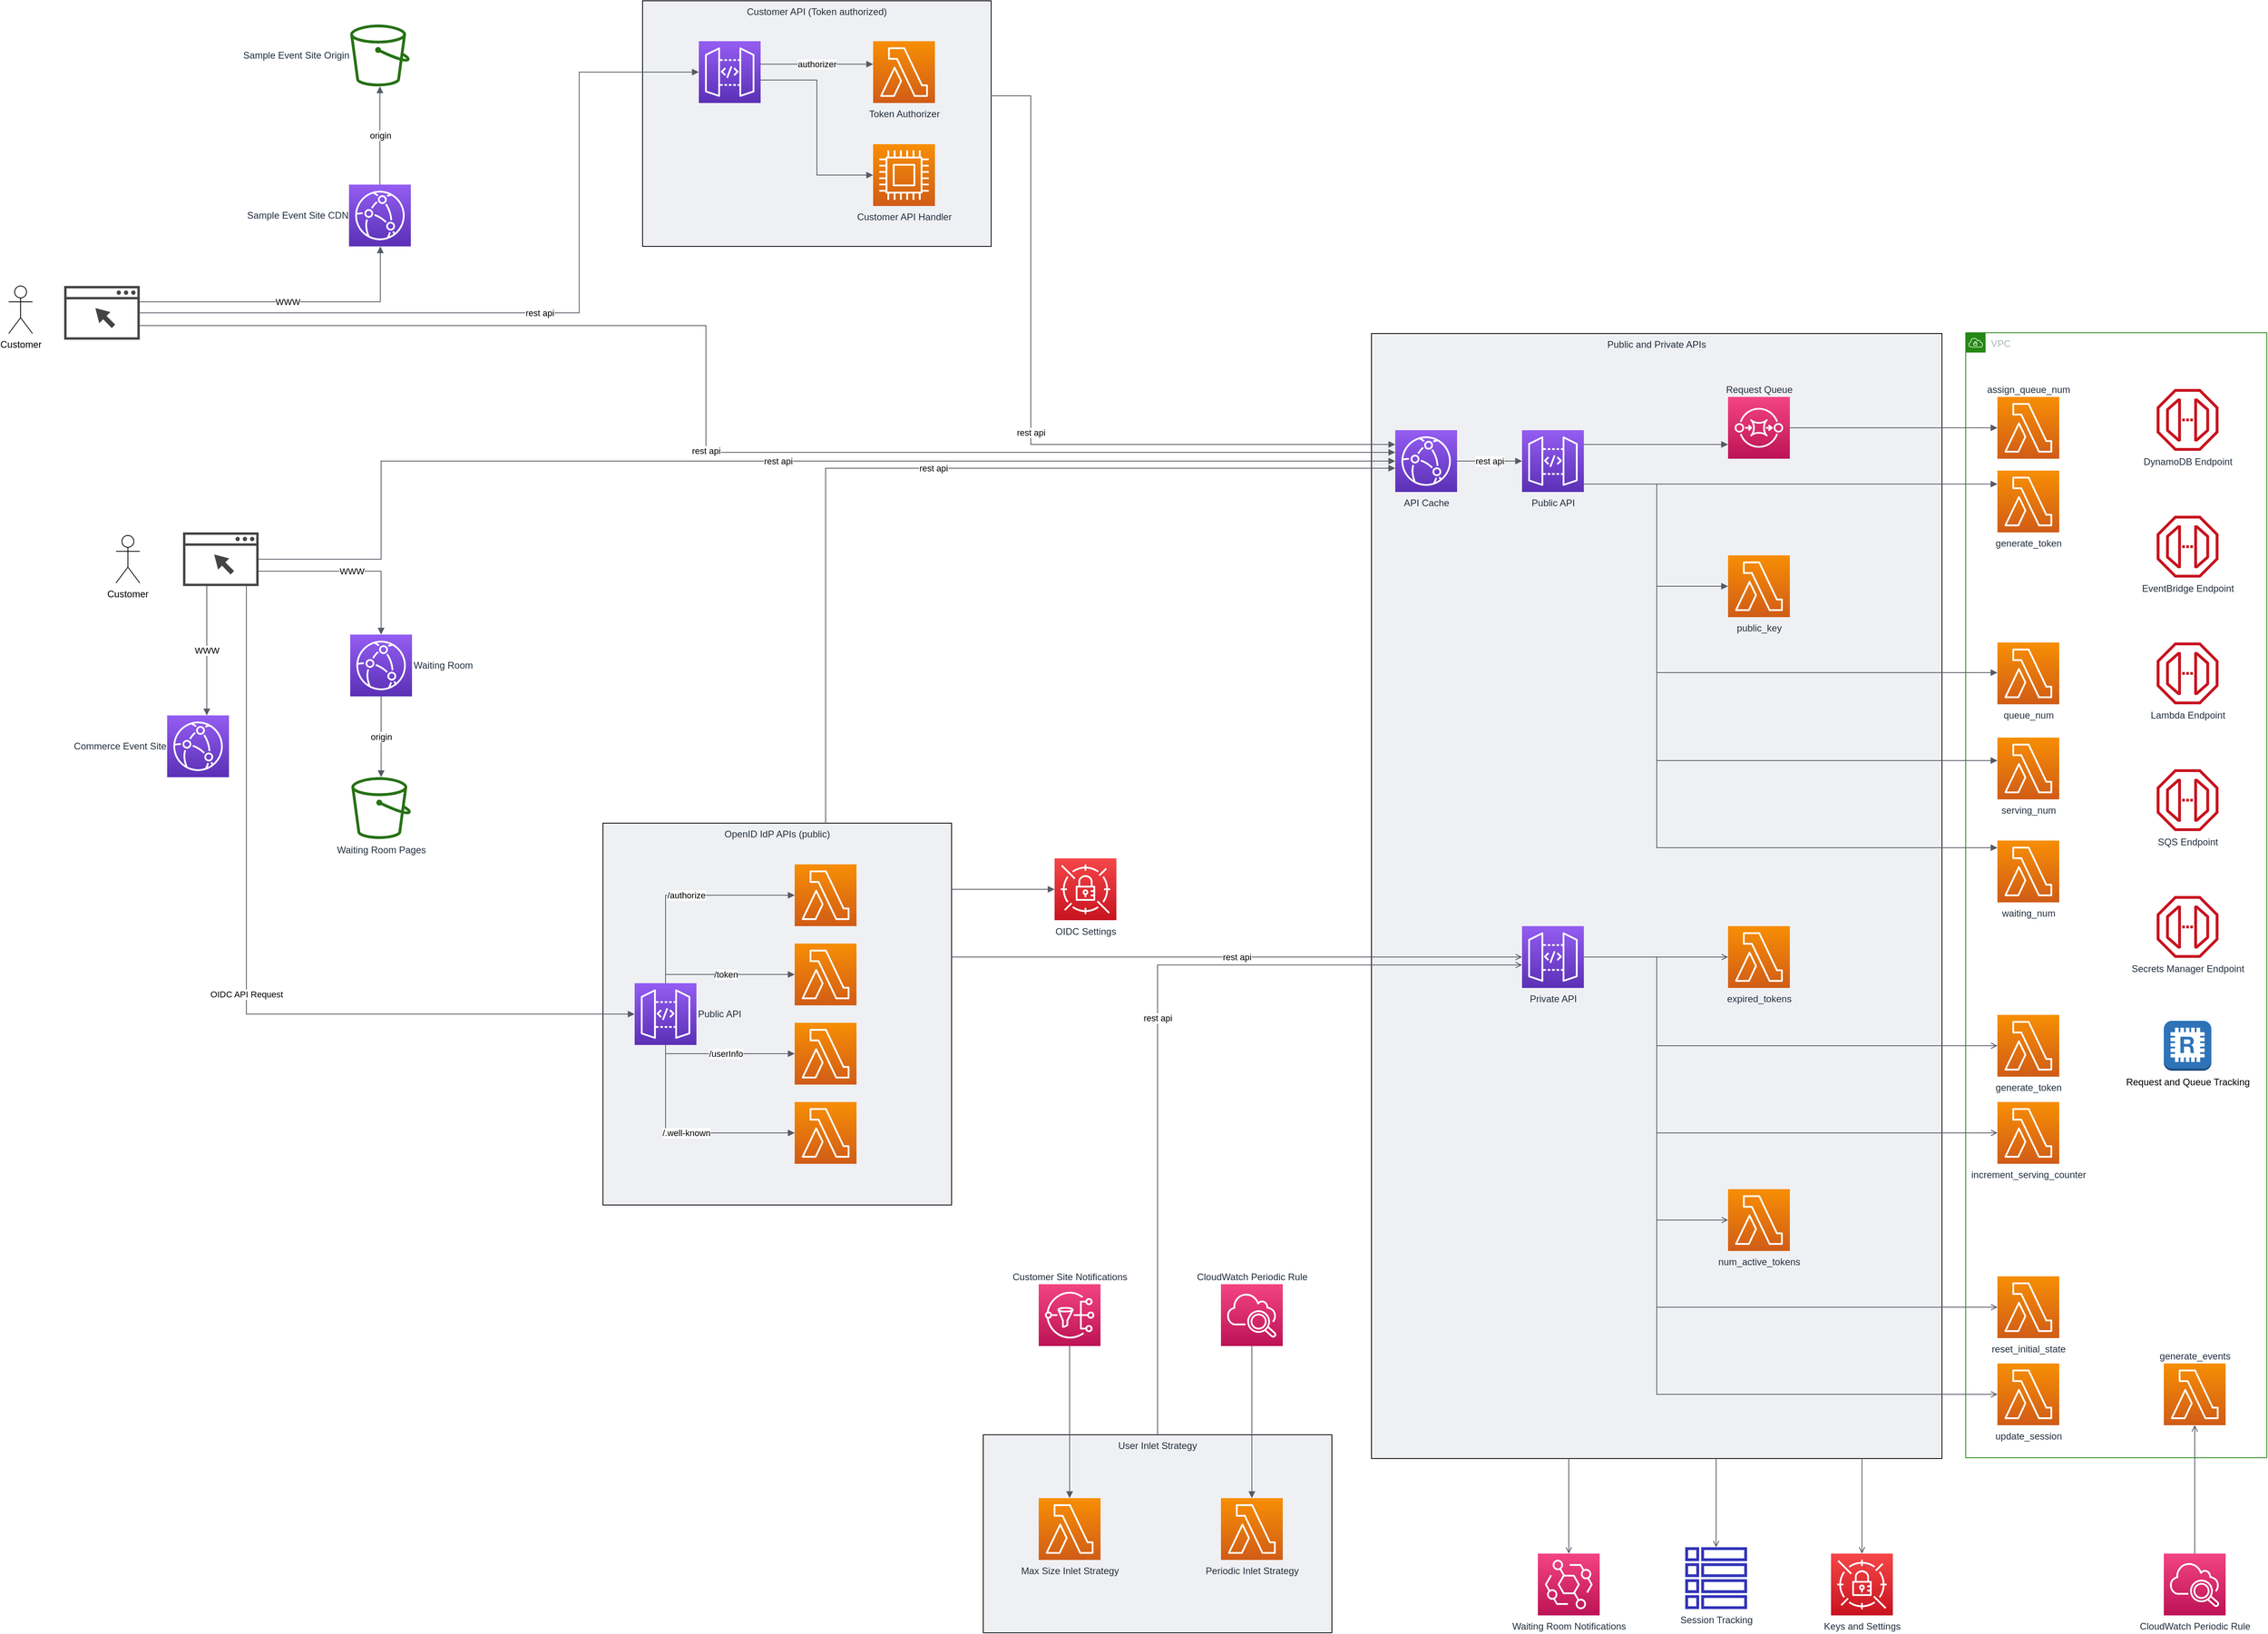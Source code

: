 <mxfile version="14.6.13" type="device"><diagram id="qbFqMtGabNGHLSk5nUd8" name="Page-1"><mxGraphModel dx="4484" dy="2897" grid="1" gridSize="10" guides="1" tooltips="1" connect="1" arrows="1" fold="1" page="1" pageScale="1" pageWidth="1100" pageHeight="850" math="0" shadow="0"><root><mxCell id="0"/><mxCell id="1" parent="0"/><mxCell id="Eh3gWNy4_CGz768paowR-1" value="VPC" style="points=[[0,0],[0.25,0],[0.5,0],[0.75,0],[1,0],[1,0.25],[1,0.5],[1,0.75],[1,1],[0.75,1],[0.5,1],[0.25,1],[0,1],[0,0.75],[0,0.5],[0,0.25]];outlineConnect=0;gradientColor=none;html=1;whiteSpace=wrap;fontSize=12;fontStyle=0;shape=mxgraph.aws4.group;grIcon=mxgraph.aws4.group_vpc;strokeColor=#248814;fillColor=none;verticalAlign=top;align=left;spacingLeft=30;fontColor=#AAB7B8;dashed=0;" vertex="1" parent="1"><mxGeometry x="1480" y="89" width="380" height="1420" as="geometry"/></mxCell><mxCell id="i4QQ6J4ga_p8yP5MSrhK-36" value="User Inlet Strategy" style="fillColor=#EFF0F3;dashed=0;verticalAlign=top;fontStyle=0;fontColor=#232F3D;" parent="1" vertex="1"><mxGeometry x="240" y="1480" width="440" height="250" as="geometry"/></mxCell><mxCell id="lcsIlx3SO9J1KaqZG4Fd-39" value="OpenID IdP APIs (public)" style="fillColor=#EFF0F3;dashed=0;verticalAlign=top;fontStyle=0;fontColor=#232F3D;" parent="1" vertex="1"><mxGeometry x="-240" y="708" width="440" height="482" as="geometry"/></mxCell><mxCell id="lcsIlx3SO9J1KaqZG4Fd-13" value="Public and Private APIs" style="fillColor=#EFF0F3;strokeColor=#000000;dashed=0;verticalAlign=top;fontStyle=0;fontColor=#232F3D;" parent="1" vertex="1"><mxGeometry x="730" y="90" width="720" height="1420" as="geometry"/></mxCell><mxCell id="lNj7d_OutDBswqnPl4pZ-1" value="Public API" style="points=[[0,0,0],[0.25,0,0],[0.5,0,0],[0.75,0,0],[1,0,0],[0,1,0],[0.25,1,0],[0.5,1,0],[0.75,1,0],[1,1,0],[0,0.25,0],[0,0.5,0],[0,0.75,0],[1,0.25,0],[1,0.5,0],[1,0.75,0]];outlineConnect=0;fontColor=#232F3E;gradientColor=#945DF2;gradientDirection=north;fillColor=#5A30B5;strokeColor=#ffffff;dashed=0;verticalLabelPosition=bottom;verticalAlign=top;align=center;html=1;fontSize=12;fontStyle=0;aspect=fixed;shape=mxgraph.aws4.resourceIcon;resIcon=mxgraph.aws4.api_gateway;" parent="1" vertex="1"><mxGeometry x="920" y="212" width="78" height="78" as="geometry"/></mxCell><mxCell id="lNj7d_OutDBswqnPl4pZ-2" value="Public API" style="points=[[0,0,0],[0.25,0,0],[0.5,0,0],[0.75,0,0],[1,0,0],[0,1,0],[0.25,1,0],[0.5,1,0],[0.75,1,0],[1,1,0],[0,0.25,0],[0,0.5,0],[0,0.75,0],[1,0.25,0],[1,0.5,0],[1,0.75,0]];outlineConnect=0;fontColor=#232F3E;gradientColor=#945DF2;gradientDirection=north;fillColor=#5A30B5;strokeColor=#ffffff;dashed=0;verticalLabelPosition=middle;verticalAlign=middle;align=left;html=1;fontSize=12;fontStyle=0;aspect=fixed;shape=mxgraph.aws4.resourceIcon;resIcon=mxgraph.aws4.api_gateway;labelPosition=right;" parent="1" vertex="1"><mxGeometry x="-200" y="910" width="78" height="78" as="geometry"/></mxCell><mxCell id="lNj7d_OutDBswqnPl4pZ-3" value="Request Queue" style="points=[[0,0,0],[0.25,0,0],[0.5,0,0],[0.75,0,0],[1,0,0],[0,1,0],[0.25,1,0],[0.5,1,0],[0.75,1,0],[1,1,0],[0,0.25,0],[0,0.5,0],[0,0.75,0],[1,0.25,0],[1,0.5,0],[1,0.75,0]];outlineConnect=0;fontColor=#232F3E;gradientColor=#F34482;gradientDirection=north;fillColor=#BC1356;strokeColor=#ffffff;dashed=0;verticalLabelPosition=top;verticalAlign=bottom;align=center;html=1;fontSize=12;fontStyle=0;aspect=fixed;shape=mxgraph.aws4.resourceIcon;resIcon=mxgraph.aws4.sqs;labelPosition=center;" parent="1" vertex="1"><mxGeometry x="1180" y="170" width="78" height="78" as="geometry"/></mxCell><mxCell id="lNj7d_OutDBswqnPl4pZ-4" value="generate_token" style="points=[[0,0,0],[0.25,0,0],[0.5,0,0],[0.75,0,0],[1,0,0],[0,1,0],[0.25,1,0],[0.5,1,0],[0.75,1,0],[1,1,0],[0,0.25,0],[0,0.5,0],[0,0.75,0],[1,0.25,0],[1,0.5,0],[1,0.75,0]];outlineConnect=0;fontColor=#232F3E;gradientColor=#F78E04;gradientDirection=north;fillColor=#D05C17;strokeColor=#ffffff;dashed=0;verticalLabelPosition=bottom;verticalAlign=top;align=center;html=1;fontSize=12;fontStyle=0;aspect=fixed;shape=mxgraph.aws4.resourceIcon;resIcon=mxgraph.aws4.lambda;" parent="1" vertex="1"><mxGeometry x="1520" y="263" width="78" height="78" as="geometry"/></mxCell><mxCell id="lNj7d_OutDBswqnPl4pZ-8" value="" style="edgeStyle=orthogonalEdgeStyle;html=1;endArrow=block;elbow=vertical;startArrow=none;endFill=1;strokeColor=#545B64;rounded=0;" parent="1" source="lNj7d_OutDBswqnPl4pZ-1" target="lNj7d_OutDBswqnPl4pZ-3" edge="1"><mxGeometry x="0.458" y="19" width="100" relative="1" as="geometry"><mxPoint x="1550" y="310" as="sourcePoint"/><mxPoint x="1650" y="310" as="targetPoint"/><Array as="points"><mxPoint x="1100" y="230"/><mxPoint x="1100" y="230"/></Array><mxPoint as="offset"/></mxGeometry></mxCell><mxCell id="1YBN8LsI8ThG26ajZiJe-2" value="" style="edgeStyle=orthogonalEdgeStyle;html=1;endArrow=block;elbow=vertical;startArrow=none;endFill=1;strokeColor=#545B64;rounded=0;" parent="1" source="lNj7d_OutDBswqnPl4pZ-1" target="lNj7d_OutDBswqnPl4pZ-4" edge="1"><mxGeometry x="0.224" y="19" width="100" relative="1" as="geometry"><mxPoint x="1390" y="340" as="sourcePoint"/><mxPoint x="1490" y="340" as="targetPoint"/><Array as="points"><mxPoint x="1140" y="280"/><mxPoint x="1140" y="280"/></Array><mxPoint as="offset"/></mxGeometry></mxCell><mxCell id="1YBN8LsI8ThG26ajZiJe-6" value="assign_queue_num" style="points=[[0,0,0],[0.25,0,0],[0.5,0,0],[0.75,0,0],[1,0,0],[0,1,0],[0.25,1,0],[0.5,1,0],[0.75,1,0],[1,1,0],[0,0.25,0],[0,0.5,0],[0,0.75,0],[1,0.25,0],[1,0.5,0],[1,0.75,0]];outlineConnect=0;fontColor=#232F3E;gradientColor=#F78E04;gradientDirection=north;fillColor=#D05C17;strokeColor=#ffffff;dashed=0;verticalLabelPosition=top;verticalAlign=bottom;align=center;html=1;fontSize=12;fontStyle=0;aspect=fixed;shape=mxgraph.aws4.resourceIcon;resIcon=mxgraph.aws4.lambda;labelPosition=center;" parent="1" vertex="1"><mxGeometry x="1520" y="170" width="78" height="78" as="geometry"/></mxCell><mxCell id="1YBN8LsI8ThG26ajZiJe-7" value="" style="edgeStyle=orthogonalEdgeStyle;html=1;endArrow=block;elbow=vertical;startArrow=none;endFill=1;strokeColor=#545B64;rounded=0;" parent="1" source="lNj7d_OutDBswqnPl4pZ-3" target="1YBN8LsI8ThG26ajZiJe-6" edge="1"><mxGeometry width="100" relative="1" as="geometry"><mxPoint x="1120" y="390" as="sourcePoint"/><mxPoint x="1220" y="390" as="targetPoint"/></mxGeometry></mxCell><mxCell id="1YBN8LsI8ThG26ajZiJe-8" value="Request and Queue Tracking" style="outlineConnect=0;dashed=0;verticalLabelPosition=bottom;verticalAlign=top;align=center;html=1;shape=mxgraph.aws3.redis;fillColor=#2E73B8;gradientColor=none;" parent="1" vertex="1"><mxGeometry x="1730" y="957.5" width="60" height="63" as="geometry"/></mxCell><mxCell id="lcsIlx3SO9J1KaqZG4Fd-5" value="Session Tracking" style="outlineConnect=0;fontColor=#232F3E;gradientColor=none;fillColor=#3334B9;strokeColor=none;dashed=0;verticalLabelPosition=bottom;verticalAlign=top;align=center;html=1;fontSize=12;fontStyle=0;aspect=fixed;pointerEvents=1;shape=mxgraph.aws4.table;" parent="1" vertex="1"><mxGeometry x="1126" y="1622" width="78" height="78" as="geometry"/></mxCell><mxCell id="lcsIlx3SO9J1KaqZG4Fd-16" value="" style="points=[[0,0,0],[0.25,0,0],[0.5,0,0],[0.75,0,0],[1,0,0],[0,1,0],[0.25,1,0],[0.5,1,0],[0.75,1,0],[1,1,0],[0,0.25,0],[0,0.5,0],[0,0.75,0],[1,0.25,0],[1,0.5,0],[1,0.75,0]];outlineConnect=0;fontColor=#232F3E;gradientColor=#F78E04;gradientDirection=north;fillColor=#D05C17;strokeColor=#ffffff;dashed=0;verticalLabelPosition=bottom;verticalAlign=top;align=center;html=1;fontSize=12;fontStyle=0;aspect=fixed;shape=mxgraph.aws4.resourceIcon;resIcon=mxgraph.aws4.lambda;" parent="1" vertex="1"><mxGeometry x="2" y="760" width="78" height="78" as="geometry"/></mxCell><mxCell id="lcsIlx3SO9J1KaqZG4Fd-17" value="Keys and Settings" style="points=[[0,0,0],[0.25,0,0],[0.5,0,0],[0.75,0,0],[1,0,0],[0,1,0],[0.25,1,0],[0.5,1,0],[0.75,1,0],[1,1,0],[0,0.25,0],[0,0.5,0],[0,0.75,0],[1,0.25,0],[1,0.5,0],[1,0.75,0]];outlineConnect=0;fontColor=#232F3E;gradientColor=#F54749;gradientDirection=north;fillColor=#C7131F;strokeColor=#ffffff;dashed=0;verticalLabelPosition=bottom;verticalAlign=top;align=center;html=1;fontSize=12;fontStyle=0;aspect=fixed;shape=mxgraph.aws4.resourceIcon;resIcon=mxgraph.aws4.secrets_manager;" parent="1" vertex="1"><mxGeometry x="1310" y="1630" width="78" height="78" as="geometry"/></mxCell><mxCell id="lcsIlx3SO9J1KaqZG4Fd-18" value="OIDC Settings" style="points=[[0,0,0],[0.25,0,0],[0.5,0,0],[0.75,0,0],[1,0,0],[0,1,0],[0.25,1,0],[0.5,1,0],[0.75,1,0],[1,1,0],[0,0.25,0],[0,0.5,0],[0,0.75,0],[1,0.25,0],[1,0.5,0],[1,0.75,0]];outlineConnect=0;fontColor=#232F3E;gradientColor=#F54749;gradientDirection=north;fillColor=#C7131F;strokeColor=#ffffff;dashed=0;verticalLabelPosition=bottom;verticalAlign=top;align=center;html=1;fontSize=12;fontStyle=0;aspect=fixed;shape=mxgraph.aws4.resourceIcon;resIcon=mxgraph.aws4.secrets_manager;" parent="1" vertex="1"><mxGeometry x="330" y="752.5" width="78" height="78" as="geometry"/></mxCell><mxCell id="lcsIlx3SO9J1KaqZG4Fd-21" value="" style="points=[[0,0,0],[0.25,0,0],[0.5,0,0],[0.75,0,0],[1,0,0],[0,1,0],[0.25,1,0],[0.5,1,0],[0.75,1,0],[1,1,0],[0,0.25,0],[0,0.5,0],[0,0.75,0],[1,0.25,0],[1,0.5,0],[1,0.75,0]];outlineConnect=0;fontColor=#232F3E;gradientColor=#F78E04;gradientDirection=north;fillColor=#D05C17;strokeColor=#ffffff;dashed=0;verticalLabelPosition=bottom;verticalAlign=top;align=center;html=1;fontSize=12;fontStyle=0;aspect=fixed;shape=mxgraph.aws4.resourceIcon;resIcon=mxgraph.aws4.lambda;" parent="1" vertex="1"><mxGeometry x="2" y="860" width="78" height="78" as="geometry"/></mxCell><mxCell id="lcsIlx3SO9J1KaqZG4Fd-22" value="" style="points=[[0,0,0],[0.25,0,0],[0.5,0,0],[0.75,0,0],[1,0,0],[0,1,0],[0.25,1,0],[0.5,1,0],[0.75,1,0],[1,1,0],[0,0.25,0],[0,0.5,0],[0,0.75,0],[1,0.25,0],[1,0.5,0],[1,0.75,0]];outlineConnect=0;fontColor=#232F3E;gradientColor=#F78E04;gradientDirection=north;fillColor=#D05C17;strokeColor=#ffffff;dashed=0;verticalLabelPosition=bottom;verticalAlign=top;align=center;html=1;fontSize=12;fontStyle=0;aspect=fixed;shape=mxgraph.aws4.resourceIcon;resIcon=mxgraph.aws4.lambda;" parent="1" vertex="1"><mxGeometry x="2" y="960" width="78" height="78" as="geometry"/></mxCell><mxCell id="lcsIlx3SO9J1KaqZG4Fd-23" value="" style="points=[[0,0,0],[0.25,0,0],[0.5,0,0],[0.75,0,0],[1,0,0],[0,1,0],[0.25,1,0],[0.5,1,0],[0.75,1,0],[1,1,0],[0,0.25,0],[0,0.5,0],[0,0.75,0],[1,0.25,0],[1,0.5,0],[1,0.75,0]];outlineConnect=0;fontColor=#232F3E;gradientColor=#F78E04;gradientDirection=north;fillColor=#D05C17;strokeColor=#ffffff;dashed=0;verticalLabelPosition=bottom;verticalAlign=top;align=center;html=1;fontSize=12;fontStyle=0;aspect=fixed;shape=mxgraph.aws4.resourceIcon;resIcon=mxgraph.aws4.lambda;" parent="1" vertex="1"><mxGeometry x="2" y="1060" width="78" height="78" as="geometry"/></mxCell><mxCell id="lcsIlx3SO9J1KaqZG4Fd-24" value="/authorize" style="edgeStyle=orthogonalEdgeStyle;html=1;endArrow=block;elbow=vertical;startArrow=none;endFill=1;strokeColor=#545B64;rounded=0;" parent="1" source="lNj7d_OutDBswqnPl4pZ-2" target="lcsIlx3SO9J1KaqZG4Fd-16" edge="1"><mxGeometry width="100" relative="1" as="geometry"><mxPoint x="640" y="570" as="sourcePoint"/><mxPoint x="740" y="570" as="targetPoint"/><Array as="points"><mxPoint x="-161" y="799"/></Array></mxGeometry></mxCell><mxCell id="lcsIlx3SO9J1KaqZG4Fd-25" value="/token" style="edgeStyle=orthogonalEdgeStyle;html=1;endArrow=block;elbow=vertical;startArrow=none;endFill=1;strokeColor=#545B64;rounded=0;" parent="1" source="lNj7d_OutDBswqnPl4pZ-2" target="lcsIlx3SO9J1KaqZG4Fd-21" edge="1"><mxGeometry width="100" relative="1" as="geometry"><mxPoint x="640" y="570" as="sourcePoint"/><mxPoint x="740" y="570" as="targetPoint"/><Array as="points"><mxPoint x="-161" y="899"/></Array></mxGeometry></mxCell><mxCell id="lcsIlx3SO9J1KaqZG4Fd-26" value="/userInfo" style="edgeStyle=orthogonalEdgeStyle;html=1;endArrow=block;elbow=vertical;startArrow=none;endFill=1;strokeColor=#545B64;rounded=0;" parent="1" source="lNj7d_OutDBswqnPl4pZ-2" target="lcsIlx3SO9J1KaqZG4Fd-22" edge="1"><mxGeometry width="100" relative="1" as="geometry"><mxPoint x="640" y="570" as="sourcePoint"/><mxPoint x="740" y="570" as="targetPoint"/><Array as="points"><mxPoint x="-161" y="999"/></Array></mxGeometry></mxCell><mxCell id="lcsIlx3SO9J1KaqZG4Fd-27" value="/.well-known" style="edgeStyle=orthogonalEdgeStyle;html=1;endArrow=block;elbow=vertical;startArrow=none;endFill=1;strokeColor=#545B64;rounded=0;" parent="1" source="lNj7d_OutDBswqnPl4pZ-2" target="lcsIlx3SO9J1KaqZG4Fd-23" edge="1"><mxGeometry width="100" relative="1" as="geometry"><mxPoint x="640" y="570" as="sourcePoint"/><mxPoint x="740" y="570" as="targetPoint"/><Array as="points"><mxPoint x="-161" y="1099"/></Array></mxGeometry></mxCell><mxCell id="lcsIlx3SO9J1KaqZG4Fd-28" value="Waiting Room Pages" style="outlineConnect=0;fontColor=#232F3E;gradientColor=none;fillColor=#277116;strokeColor=none;dashed=0;verticalLabelPosition=bottom;verticalAlign=top;align=center;html=1;fontSize=12;fontStyle=0;aspect=fixed;pointerEvents=1;shape=mxgraph.aws4.bucket;" parent="1" vertex="1"><mxGeometry x="-557.5" y="650" width="75" height="78" as="geometry"/></mxCell><mxCell id="lcsIlx3SO9J1KaqZG4Fd-29" value="Waiting Room" style="points=[[0,0,0],[0.25,0,0],[0.5,0,0],[0.75,0,0],[1,0,0],[0,1,0],[0.25,1,0],[0.5,1,0],[0.75,1,0],[1,1,0],[0,0.25,0],[0,0.5,0],[0,0.75,0],[1,0.25,0],[1,0.5,0],[1,0.75,0]];outlineConnect=0;fontColor=#232F3E;gradientColor=#945DF2;gradientDirection=north;fillColor=#5A30B5;strokeColor=#ffffff;dashed=0;verticalLabelPosition=middle;verticalAlign=middle;align=left;html=1;fontSize=12;fontStyle=0;aspect=fixed;shape=mxgraph.aws4.resourceIcon;resIcon=mxgraph.aws4.cloudfront;labelPosition=right;" parent="1" vertex="1"><mxGeometry x="-559" y="470" width="78" height="78" as="geometry"/></mxCell><mxCell id="lcsIlx3SO9J1KaqZG4Fd-30" value="origin" style="edgeStyle=orthogonalEdgeStyle;html=1;endArrow=block;elbow=vertical;startArrow=none;endFill=1;strokeColor=#545B64;rounded=0;" parent="1" source="lcsIlx3SO9J1KaqZG4Fd-29" target="lcsIlx3SO9J1KaqZG4Fd-28" edge="1"><mxGeometry width="100" relative="1" as="geometry"><mxPoint x="219" y="570" as="sourcePoint"/><mxPoint x="319" y="570" as="targetPoint"/></mxGeometry></mxCell><mxCell id="lcsIlx3SO9J1KaqZG4Fd-31" value="Customer" style="shape=umlActor;verticalLabelPosition=bottom;verticalAlign=top;html=1;outlineConnect=0;strokeColor=#000000;" parent="1" vertex="1"><mxGeometry x="-854.58" y="344.88" width="30" height="60" as="geometry"/></mxCell><mxCell id="lcsIlx3SO9J1KaqZG4Fd-32" value="WWW" style="edgeStyle=orthogonalEdgeStyle;html=1;endArrow=block;elbow=vertical;startArrow=none;endFill=1;strokeColor=#545B64;rounded=0;" parent="1" source="Eh3gWNy4_CGz768paowR-18" target="lcsIlx3SO9J1KaqZG4Fd-29" edge="1"><mxGeometry width="100" relative="1" as="geometry"><mxPoint x="-501" y="570" as="sourcePoint"/><mxPoint x="-401" y="570" as="targetPoint"/><Array as="points"><mxPoint x="-520" y="390"/></Array></mxGeometry></mxCell><mxCell id="lcsIlx3SO9J1KaqZG4Fd-37" value="Commerce Event Site" style="points=[[0,0,0],[0.25,0,0],[0.5,0,0],[0.75,0,0],[1,0,0],[0,1,0],[0.25,1,0],[0.5,1,0],[0.75,1,0],[1,1,0],[0,0.25,0],[0,0.5,0],[0,0.75,0],[1,0.25,0],[1,0.5,0],[1,0.75,0]];outlineConnect=0;fontColor=#232F3E;gradientColor=#945DF2;gradientDirection=north;fillColor=#5A30B5;strokeColor=#ffffff;dashed=0;verticalLabelPosition=middle;verticalAlign=middle;align=right;html=1;fontSize=12;fontStyle=0;aspect=fixed;shape=mxgraph.aws4.resourceIcon;resIcon=mxgraph.aws4.cloudfront;labelPosition=left;" parent="1" vertex="1"><mxGeometry x="-790" y="572" width="78" height="78" as="geometry"/></mxCell><mxCell id="lcsIlx3SO9J1KaqZG4Fd-38" value="WWW" style="edgeStyle=orthogonalEdgeStyle;html=1;endArrow=block;elbow=vertical;startArrow=none;endFill=1;strokeColor=#545B64;rounded=0;" parent="1" source="Eh3gWNy4_CGz768paowR-18" target="lcsIlx3SO9J1KaqZG4Fd-37" edge="1"><mxGeometry width="100" relative="1" as="geometry"><mxPoint x="-71" y="670" as="sourcePoint"/><mxPoint x="-540" y="1150" as="targetPoint"/><Array as="points"><mxPoint x="-740" y="530"/><mxPoint x="-740" y="530"/></Array></mxGeometry></mxCell><mxCell id="lcsIlx3SO9J1KaqZG4Fd-40" value="" style="edgeStyle=orthogonalEdgeStyle;html=1;endArrow=none;elbow=vertical;startArrow=block;endFill=0;strokeColor=#545B64;rounded=0;startFill=1;" parent="1" source="lcsIlx3SO9J1KaqZG4Fd-18" target="lcsIlx3SO9J1KaqZG4Fd-39" edge="1"><mxGeometry width="100" relative="1" as="geometry"><mxPoint x="409.059" y="920" as="sourcePoint"/><mxPoint x="90.0" y="809" as="targetPoint"/><Array as="points"><mxPoint x="300" y="791"/><mxPoint x="300" y="791"/></Array></mxGeometry></mxCell><mxCell id="lcsIlx3SO9J1KaqZG4Fd-42" value="rest api" style="edgeStyle=orthogonalEdgeStyle;html=1;endArrow=block;elbow=vertical;startArrow=none;endFill=1;strokeColor=#545B64;rounded=0;" parent="1" source="lcsIlx3SO9J1KaqZG4Fd-39" target="Eh3gWNy4_CGz768paowR-19" edge="1"><mxGeometry width="100" relative="1" as="geometry"><mxPoint x="41.0" y="600" as="sourcePoint"/><mxPoint x="480" y="260" as="targetPoint"/><Array as="points"><mxPoint x="41" y="260"/></Array></mxGeometry></mxCell><mxCell id="lcsIlx3SO9J1KaqZG4Fd-48" value="OIDC API Request" style="edgeStyle=orthogonalEdgeStyle;html=1;endArrow=block;elbow=vertical;startArrow=none;endFill=1;strokeColor=#545B64;rounded=0;" parent="1" source="Eh3gWNy4_CGz768paowR-18" target="lNj7d_OutDBswqnPl4pZ-2" edge="1"><mxGeometry width="100" relative="1" as="geometry"><mxPoint x="20" y="530" as="sourcePoint"/><mxPoint x="120" y="530" as="targetPoint"/><Array as="points"><mxPoint x="-690" y="949"/></Array></mxGeometry></mxCell><mxCell id="lcsIlx3SO9J1KaqZG4Fd-49" value="Customer API (Token authorized)" style="fillColor=#EFF0F3;dashed=0;verticalAlign=top;fontStyle=0;fontColor=#232F3D;" parent="1" vertex="1"><mxGeometry x="-190" y="-330" width="440" height="310" as="geometry"/></mxCell><mxCell id="lcsIlx3SO9J1KaqZG4Fd-50" value="" style="points=[[0,0,0],[0.25,0,0],[0.5,0,0],[0.75,0,0],[1,0,0],[0,1,0],[0.25,1,0],[0.5,1,0],[0.75,1,0],[1,1,0],[0,0.25,0],[0,0.5,0],[0,0.75,0],[1,0.25,0],[1,0.5,0],[1,0.75,0]];outlineConnect=0;fontColor=#232F3E;gradientColor=#945DF2;gradientDirection=north;fillColor=#5A30B5;strokeColor=#ffffff;dashed=0;verticalLabelPosition=middle;verticalAlign=middle;align=right;html=1;fontSize=12;fontStyle=0;aspect=fixed;shape=mxgraph.aws4.resourceIcon;resIcon=mxgraph.aws4.api_gateway;labelPosition=left;" parent="1" vertex="1"><mxGeometry x="-119" y="-279" width="78" height="78" as="geometry"/></mxCell><mxCell id="lcsIlx3SO9J1KaqZG4Fd-51" value="Token Authorizer" style="points=[[0,0,0],[0.25,0,0],[0.5,0,0],[0.75,0,0],[1,0,0],[0,1,0],[0.25,1,0],[0.5,1,0],[0.75,1,0],[1,1,0],[0,0.25,0],[0,0.5,0],[0,0.75,0],[1,0.25,0],[1,0.5,0],[1,0.75,0]];outlineConnect=0;fontColor=#232F3E;gradientColor=#F78E04;gradientDirection=north;fillColor=#D05C17;strokeColor=#ffffff;dashed=0;verticalLabelPosition=bottom;verticalAlign=top;align=center;html=1;fontSize=12;fontStyle=0;aspect=fixed;shape=mxgraph.aws4.resourceIcon;resIcon=mxgraph.aws4.lambda;" parent="1" vertex="1"><mxGeometry x="101" y="-279" width="78" height="78" as="geometry"/></mxCell><mxCell id="lcsIlx3SO9J1KaqZG4Fd-55" value="authorizer" style="edgeStyle=orthogonalEdgeStyle;html=1;endArrow=block;elbow=vertical;startArrow=none;endFill=1;strokeColor=#545B64;rounded=0;" parent="1" source="lcsIlx3SO9J1KaqZG4Fd-50" target="lcsIlx3SO9J1KaqZG4Fd-51" edge="1"><mxGeometry width="100" relative="1" as="geometry"><mxPoint x="721" y="-619" as="sourcePoint"/><mxPoint x="821" y="-619" as="targetPoint"/><Array as="points"><mxPoint x="-10" y="-250"/><mxPoint x="-10" y="-250"/></Array></mxGeometry></mxCell><mxCell id="lcsIlx3SO9J1KaqZG4Fd-62" value="Customer" style="shape=umlActor;verticalLabelPosition=bottom;verticalAlign=top;html=1;outlineConnect=0;strokeColor=#000000;" parent="1" vertex="1"><mxGeometry x="-990" y="30" width="30" height="60" as="geometry"/></mxCell><mxCell id="lcsIlx3SO9J1KaqZG4Fd-64" value="Sample Event Site CDN" style="points=[[0,0,0],[0.25,0,0],[0.5,0,0],[0.75,0,0],[1,0,0],[0,1,0],[0.25,1,0],[0.5,1,0],[0.75,1,0],[1,1,0],[0,0.25,0],[0,0.5,0],[0,0.75,0],[1,0.25,0],[1,0.5,0],[1,0.75,0]];outlineConnect=0;fontColor=#232F3E;gradientColor=#945DF2;gradientDirection=north;fillColor=#5A30B5;strokeColor=#ffffff;dashed=0;verticalLabelPosition=middle;verticalAlign=middle;align=right;html=1;fontSize=12;fontStyle=0;aspect=fixed;shape=mxgraph.aws4.resourceIcon;resIcon=mxgraph.aws4.cloudfront;labelPosition=left;" parent="1" vertex="1"><mxGeometry x="-560.5" y="-98" width="78" height="78" as="geometry"/></mxCell><mxCell id="lcsIlx3SO9J1KaqZG4Fd-65" value="WWW" style="edgeStyle=orthogonalEdgeStyle;html=1;endArrow=block;elbow=vertical;startArrow=none;endFill=1;strokeColor=#545B64;rounded=0;" parent="1" source="Eh3gWNy4_CGz768paowR-17" target="lcsIlx3SO9J1KaqZG4Fd-64" edge="1"><mxGeometry width="100" relative="1" as="geometry"><mxPoint x="-780" y="70" as="sourcePoint"/><mxPoint x="29" y="233" as="targetPoint"/><Array as="points"><mxPoint x="-521" y="50"/></Array></mxGeometry></mxCell><mxCell id="lcsIlx3SO9J1KaqZG4Fd-68" value="rest api" style="edgeStyle=orthogonalEdgeStyle;html=1;endArrow=block;elbow=vertical;startArrow=none;endFill=1;strokeColor=#545B64;rounded=0;" parent="1" source="Eh3gWNy4_CGz768paowR-17" target="Eh3gWNy4_CGz768paowR-19" edge="1"><mxGeometry width="100" relative="1" as="geometry"><mxPoint x="-430" y="120" as="sourcePoint"/><mxPoint x="500" y="160" as="targetPoint"/><Array as="points"><mxPoint x="-110" y="80"/><mxPoint x="-110" y="240"/></Array></mxGeometry></mxCell><mxCell id="lcsIlx3SO9J1KaqZG4Fd-69" value="rest api" style="edgeStyle=orthogonalEdgeStyle;html=1;endArrow=block;elbow=vertical;startArrow=none;endFill=1;strokeColor=#545B64;rounded=0;" parent="1" source="Eh3gWNy4_CGz768paowR-17" target="lcsIlx3SO9J1KaqZG4Fd-50" edge="1"><mxGeometry width="100" relative="1" as="geometry"><mxPoint x="-730" y="20" as="sourcePoint"/><mxPoint x="120" y="70" as="targetPoint"/><Array as="points"><mxPoint x="-270" y="64"/><mxPoint x="-270" y="-240"/></Array></mxGeometry></mxCell><mxCell id="lcsIlx3SO9J1KaqZG4Fd-70" value="Max Size Inlet Strategy" style="points=[[0,0,0],[0.25,0,0],[0.5,0,0],[0.75,0,0],[1,0,0],[0,1,0],[0.25,1,0],[0.5,1,0],[0.75,1,0],[1,1,0],[0,0.25,0],[0,0.5,0],[0,0.75,0],[1,0.25,0],[1,0.5,0],[1,0.75,0]];outlineConnect=0;fontColor=#232F3E;gradientColor=#F78E04;gradientDirection=north;fillColor=#D05C17;strokeColor=#ffffff;dashed=0;verticalLabelPosition=bottom;verticalAlign=top;align=center;html=1;fontSize=12;fontStyle=0;aspect=fixed;shape=mxgraph.aws4.resourceIcon;resIcon=mxgraph.aws4.lambda;" parent="1" vertex="1"><mxGeometry x="310" y="1560" width="78" height="78" as="geometry"/></mxCell><mxCell id="lcsIlx3SO9J1KaqZG4Fd-71" value="" style="edgeStyle=orthogonalEdgeStyle;html=1;endArrow=block;elbow=vertical;startArrow=none;endFill=1;strokeColor=#545B64;rounded=0;" parent="1" source="i4QQ6J4ga_p8yP5MSrhK-42" target="lcsIlx3SO9J1KaqZG4Fd-70" edge="1"><mxGeometry width="100" relative="1" as="geometry"><mxPoint x="349" y="1368" as="sourcePoint"/><mxPoint x="850" y="2508" as="targetPoint"/></mxGeometry></mxCell><mxCell id="CVUHKmGeykLvrLC2rpi4-1" value="rest api" style="edgeStyle=orthogonalEdgeStyle;html=1;endArrow=block;elbow=vertical;startArrow=none;endFill=1;strokeColor=#545B64;rounded=0;" parent="1" source="Eh3gWNy4_CGz768paowR-18" target="Eh3gWNy4_CGz768paowR-19" edge="1"><mxGeometry width="100" relative="1" as="geometry"><mxPoint x="-519.941" y="362" as="sourcePoint"/><mxPoint x="590" y="180" as="targetPoint"/><Array as="points"><mxPoint x="-520" y="375"/><mxPoint x="-520" y="251"/></Array></mxGeometry></mxCell><mxCell id="CVUHKmGeykLvrLC2rpi4-2" value="rest api" style="edgeStyle=orthogonalEdgeStyle;html=1;endArrow=block;elbow=vertical;startArrow=none;endFill=1;strokeColor=#545B64;rounded=0;" parent="1" target="Eh3gWNy4_CGz768paowR-19" edge="1" source="lcsIlx3SO9J1KaqZG4Fd-49"><mxGeometry width="100" relative="1" as="geometry"><mxPoint x="250" y="-307" as="sourcePoint"/><mxPoint x="708" y="20" as="targetPoint"/><Array as="points"><mxPoint x="300" y="-210"/><mxPoint x="300" y="230"/></Array></mxGeometry></mxCell><mxCell id="i4QQ6J4ga_p8yP5MSrhK-1" value="Private API" style="points=[[0,0,0],[0.25,0,0],[0.5,0,0],[0.75,0,0],[1,0,0],[0,1,0],[0.25,1,0],[0.5,1,0],[0.75,1,0],[1,1,0],[0,0.25,0],[0,0.5,0],[0,0.75,0],[1,0.25,0],[1,0.5,0],[1,0.75,0]];outlineConnect=0;fontColor=#232F3E;gradientColor=#945DF2;gradientDirection=north;fillColor=#5A30B5;strokeColor=#ffffff;dashed=0;verticalLabelPosition=bottom;verticalAlign=top;align=center;html=1;fontSize=12;fontStyle=0;aspect=fixed;shape=mxgraph.aws4.resourceIcon;resIcon=mxgraph.aws4.api_gateway;" parent="1" vertex="1"><mxGeometry x="920" y="838" width="78" height="78" as="geometry"/></mxCell><mxCell id="i4QQ6J4ga_p8yP5MSrhK-3" value="" style="edgeStyle=orthogonalEdgeStyle;html=1;endArrow=open;elbow=vertical;startArrow=none;endFill=0;strokeColor=#545B64;rounded=0;" parent="1" source="lcsIlx3SO9J1KaqZG4Fd-13" target="lcsIlx3SO9J1KaqZG4Fd-17" edge="1"><mxGeometry width="100" relative="1" as="geometry"><mxPoint x="1020" y="350" as="sourcePoint"/><mxPoint x="1120" y="350" as="targetPoint"/><Array as="points"><mxPoint x="1349" y="1550"/><mxPoint x="1349" y="1550"/></Array></mxGeometry></mxCell><mxCell id="i4QQ6J4ga_p8yP5MSrhK-9" value="" style="edgeStyle=orthogonalEdgeStyle;html=1;endArrow=open;elbow=vertical;startArrow=none;endFill=0;strokeColor=#545B64;rounded=0;" parent="1" source="lcsIlx3SO9J1KaqZG4Fd-13" target="lcsIlx3SO9J1KaqZG4Fd-5" edge="1"><mxGeometry width="100" relative="1" as="geometry"><mxPoint x="1020" y="350" as="sourcePoint"/><mxPoint x="1120" y="350" as="targetPoint"/><Array as="points"><mxPoint x="1165" y="1530"/><mxPoint x="1165" y="1530"/></Array></mxGeometry></mxCell><mxCell id="i4QQ6J4ga_p8yP5MSrhK-12" value="rest api" style="edgeStyle=orthogonalEdgeStyle;html=1;endArrow=open;elbow=vertical;startArrow=none;endFill=0;strokeColor=#545B64;rounded=0;" parent="1" source="lcsIlx3SO9J1KaqZG4Fd-39" target="i4QQ6J4ga_p8yP5MSrhK-1" edge="1"><mxGeometry width="100" relative="1" as="geometry"><mxPoint x="300" y="420" as="sourcePoint"/><mxPoint x="400" y="420" as="targetPoint"/><Array as="points"><mxPoint x="430" y="877"/><mxPoint x="430" y="877"/></Array></mxGeometry></mxCell><mxCell id="i4QQ6J4ga_p8yP5MSrhK-15" value="public_key" style="points=[[0,0,0],[0.25,0,0],[0.5,0,0],[0.75,0,0],[1,0,0],[0,1,0],[0.25,1,0],[0.5,1,0],[0.75,1,0],[1,1,0],[0,0.25,0],[0,0.5,0],[0,0.75,0],[1,0.25,0],[1,0.5,0],[1,0.75,0]];outlineConnect=0;fontColor=#232F3E;gradientColor=#F78E04;gradientDirection=north;fillColor=#D05C17;strokeColor=#ffffff;dashed=0;verticalLabelPosition=bottom;verticalAlign=top;align=center;html=1;fontSize=12;fontStyle=0;aspect=fixed;shape=mxgraph.aws4.resourceIcon;resIcon=mxgraph.aws4.lambda;" parent="1" vertex="1"><mxGeometry x="1180" y="370" width="78" height="78" as="geometry"/></mxCell><mxCell id="i4QQ6J4ga_p8yP5MSrhK-16" value="queue_num" style="points=[[0,0,0],[0.25,0,0],[0.5,0,0],[0.75,0,0],[1,0,0],[0,1,0],[0.25,1,0],[0.5,1,0],[0.75,1,0],[1,1,0],[0,0.25,0],[0,0.5,0],[0,0.75,0],[1,0.25,0],[1,0.5,0],[1,0.75,0]];outlineConnect=0;fontColor=#232F3E;gradientColor=#F78E04;gradientDirection=north;fillColor=#D05C17;strokeColor=#ffffff;dashed=0;verticalLabelPosition=bottom;verticalAlign=top;align=center;html=1;fontSize=12;fontStyle=0;aspect=fixed;shape=mxgraph.aws4.resourceIcon;resIcon=mxgraph.aws4.lambda;" parent="1" vertex="1"><mxGeometry x="1520" y="480" width="78" height="78" as="geometry"/></mxCell><mxCell id="i4QQ6J4ga_p8yP5MSrhK-17" value="serving_num" style="points=[[0,0,0],[0.25,0,0],[0.5,0,0],[0.75,0,0],[1,0,0],[0,1,0],[0.25,1,0],[0.5,1,0],[0.75,1,0],[1,1,0],[0,0.25,0],[0,0.5,0],[0,0.75,0],[1,0.25,0],[1,0.5,0],[1,0.75,0]];outlineConnect=0;fontColor=#232F3E;gradientColor=#F78E04;gradientDirection=north;fillColor=#D05C17;strokeColor=#ffffff;dashed=0;verticalLabelPosition=bottom;verticalAlign=top;align=center;html=1;fontSize=12;fontStyle=0;aspect=fixed;shape=mxgraph.aws4.resourceIcon;resIcon=mxgraph.aws4.lambda;" parent="1" vertex="1"><mxGeometry x="1520" y="600" width="78" height="78" as="geometry"/></mxCell><mxCell id="i4QQ6J4ga_p8yP5MSrhK-18" value="waiting_num" style="points=[[0,0,0],[0.25,0,0],[0.5,0,0],[0.75,0,0],[1,0,0],[0,1,0],[0.25,1,0],[0.5,1,0],[0.75,1,0],[1,1,0],[0,0.25,0],[0,0.5,0],[0,0.75,0],[1,0.25,0],[1,0.5,0],[1,0.75,0]];outlineConnect=0;fontColor=#232F3E;gradientColor=#F78E04;gradientDirection=north;fillColor=#D05C17;strokeColor=#ffffff;dashed=0;verticalLabelPosition=bottom;verticalAlign=top;align=center;html=1;fontSize=12;fontStyle=0;aspect=fixed;shape=mxgraph.aws4.resourceIcon;resIcon=mxgraph.aws4.lambda;" parent="1" vertex="1"><mxGeometry x="1520" y="730" width="78" height="78" as="geometry"/></mxCell><mxCell id="i4QQ6J4ga_p8yP5MSrhK-19" value="" style="edgeStyle=orthogonalEdgeStyle;html=1;endArrow=block;elbow=vertical;startArrow=none;endFill=1;strokeColor=#545B64;rounded=0;" parent="1" source="lNj7d_OutDBswqnPl4pZ-1" target="i4QQ6J4ga_p8yP5MSrhK-18" edge="1"><mxGeometry x="0.224" y="19" width="100" relative="1" as="geometry"><mxPoint x="1008.0" y="290" as="sourcePoint"/><mxPoint x="1190" y="290" as="targetPoint"/><Array as="points"><mxPoint x="1090" y="280"/><mxPoint x="1090" y="739"/></Array><mxPoint as="offset"/></mxGeometry></mxCell><mxCell id="i4QQ6J4ga_p8yP5MSrhK-20" value="" style="edgeStyle=orthogonalEdgeStyle;html=1;endArrow=block;elbow=vertical;startArrow=none;endFill=1;strokeColor=#545B64;rounded=0;" parent="1" source="lNj7d_OutDBswqnPl4pZ-1" target="i4QQ6J4ga_p8yP5MSrhK-17" edge="1"><mxGeometry x="0.224" y="19" width="100" relative="1" as="geometry"><mxPoint x="1008.0" y="280" as="sourcePoint"/><mxPoint x="1190" y="280" as="targetPoint"/><Array as="points"><mxPoint x="1090" y="280"/><mxPoint x="1090" y="629"/></Array><mxPoint as="offset"/></mxGeometry></mxCell><mxCell id="i4QQ6J4ga_p8yP5MSrhK-21" value="" style="edgeStyle=orthogonalEdgeStyle;html=1;endArrow=block;elbow=vertical;startArrow=none;endFill=1;strokeColor=#545B64;rounded=0;" parent="1" source="lNj7d_OutDBswqnPl4pZ-1" target="i4QQ6J4ga_p8yP5MSrhK-16" edge="1"><mxGeometry x="0.224" y="19" width="100" relative="1" as="geometry"><mxPoint x="1008.0" y="290" as="sourcePoint"/><mxPoint x="1190" y="290" as="targetPoint"/><Array as="points"><mxPoint x="1090" y="280"/><mxPoint x="1090" y="518"/></Array><mxPoint as="offset"/></mxGeometry></mxCell><mxCell id="i4QQ6J4ga_p8yP5MSrhK-22" value="" style="edgeStyle=orthogonalEdgeStyle;html=1;endArrow=block;elbow=vertical;startArrow=none;endFill=1;strokeColor=#545B64;rounded=0;" parent="1" source="lNj7d_OutDBswqnPl4pZ-1" target="i4QQ6J4ga_p8yP5MSrhK-15" edge="1"><mxGeometry x="0.224" y="19" width="100" relative="1" as="geometry"><mxPoint x="1008.0" y="290" as="sourcePoint"/><mxPoint x="1190" y="290" as="targetPoint"/><Array as="points"><mxPoint x="1090" y="280"/><mxPoint x="1090" y="409"/></Array><mxPoint as="offset"/></mxGeometry></mxCell><mxCell id="i4QQ6J4ga_p8yP5MSrhK-23" value="expired_tokens" style="points=[[0,0,0],[0.25,0,0],[0.5,0,0],[0.75,0,0],[1,0,0],[0,1,0],[0.25,1,0],[0.5,1,0],[0.75,1,0],[1,1,0],[0,0.25,0],[0,0.5,0],[0,0.75,0],[1,0.25,0],[1,0.5,0],[1,0.75,0]];outlineConnect=0;fontColor=#232F3E;gradientColor=#F78E04;gradientDirection=north;fillColor=#D05C17;strokeColor=#ffffff;dashed=0;verticalLabelPosition=bottom;verticalAlign=top;align=center;html=1;fontSize=12;fontStyle=0;aspect=fixed;shape=mxgraph.aws4.resourceIcon;resIcon=mxgraph.aws4.lambda;" parent="1" vertex="1"><mxGeometry x="1180" y="838" width="78" height="78" as="geometry"/></mxCell><mxCell id="i4QQ6J4ga_p8yP5MSrhK-24" value="generate_token" style="points=[[0,0,0],[0.25,0,0],[0.5,0,0],[0.75,0,0],[1,0,0],[0,1,0],[0.25,1,0],[0.5,1,0],[0.75,1,0],[1,1,0],[0,0.25,0],[0,0.5,0],[0,0.75,0],[1,0.25,0],[1,0.5,0],[1,0.75,0]];outlineConnect=0;fontColor=#232F3E;gradientColor=#F78E04;gradientDirection=north;fillColor=#D05C17;strokeColor=#ffffff;dashed=0;verticalLabelPosition=bottom;verticalAlign=top;align=center;html=1;fontSize=12;fontStyle=0;aspect=fixed;shape=mxgraph.aws4.resourceIcon;resIcon=mxgraph.aws4.lambda;" parent="1" vertex="1"><mxGeometry x="1520" y="950" width="78" height="78" as="geometry"/></mxCell><mxCell id="i4QQ6J4ga_p8yP5MSrhK-25" value="increment_serving_counter" style="points=[[0,0,0],[0.25,0,0],[0.5,0,0],[0.75,0,0],[1,0,0],[0,1,0],[0.25,1,0],[0.5,1,0],[0.75,1,0],[1,1,0],[0,0.25,0],[0,0.5,0],[0,0.75,0],[1,0.25,0],[1,0.5,0],[1,0.75,0]];outlineConnect=0;fontColor=#232F3E;gradientColor=#F78E04;gradientDirection=north;fillColor=#D05C17;strokeColor=#ffffff;dashed=0;verticalLabelPosition=bottom;verticalAlign=top;align=center;html=1;fontSize=12;fontStyle=0;aspect=fixed;shape=mxgraph.aws4.resourceIcon;resIcon=mxgraph.aws4.lambda;" parent="1" vertex="1"><mxGeometry x="1520" y="1060" width="78" height="78" as="geometry"/></mxCell><mxCell id="i4QQ6J4ga_p8yP5MSrhK-26" value="num_active_tokens" style="points=[[0,0,0],[0.25,0,0],[0.5,0,0],[0.75,0,0],[1,0,0],[0,1,0],[0.25,1,0],[0.5,1,0],[0.75,1,0],[1,1,0],[0,0.25,0],[0,0.5,0],[0,0.75,0],[1,0.25,0],[1,0.5,0],[1,0.75,0]];outlineConnect=0;fontColor=#232F3E;gradientColor=#F78E04;gradientDirection=north;fillColor=#D05C17;strokeColor=#ffffff;dashed=0;verticalLabelPosition=bottom;verticalAlign=top;align=center;html=1;fontSize=12;fontStyle=0;aspect=fixed;shape=mxgraph.aws4.resourceIcon;resIcon=mxgraph.aws4.lambda;" parent="1" vertex="1"><mxGeometry x="1180" y="1170" width="78" height="78" as="geometry"/></mxCell><mxCell id="i4QQ6J4ga_p8yP5MSrhK-27" value="reset_initial_state" style="points=[[0,0,0],[0.25,0,0],[0.5,0,0],[0.75,0,0],[1,0,0],[0,1,0],[0.25,1,0],[0.5,1,0],[0.75,1,0],[1,1,0],[0,0.25,0],[0,0.5,0],[0,0.75,0],[1,0.25,0],[1,0.5,0],[1,0.75,0]];outlineConnect=0;fontColor=#232F3E;gradientColor=#F78E04;gradientDirection=north;fillColor=#D05C17;strokeColor=#ffffff;dashed=0;verticalLabelPosition=bottom;verticalAlign=top;align=center;html=1;fontSize=12;fontStyle=0;aspect=fixed;shape=mxgraph.aws4.resourceIcon;resIcon=mxgraph.aws4.lambda;" parent="1" vertex="1"><mxGeometry x="1520" y="1280" width="78" height="78" as="geometry"/></mxCell><mxCell id="i4QQ6J4ga_p8yP5MSrhK-28" value="update_session" style="points=[[0,0,0],[0.25,0,0],[0.5,0,0],[0.75,0,0],[1,0,0],[0,1,0],[0.25,1,0],[0.5,1,0],[0.75,1,0],[1,1,0],[0,0.25,0],[0,0.5,0],[0,0.75,0],[1,0.25,0],[1,0.5,0],[1,0.75,0]];outlineConnect=0;fontColor=#232F3E;gradientColor=#F78E04;gradientDirection=north;fillColor=#D05C17;strokeColor=#ffffff;dashed=0;verticalLabelPosition=bottom;verticalAlign=top;align=center;html=1;fontSize=12;fontStyle=0;aspect=fixed;shape=mxgraph.aws4.resourceIcon;resIcon=mxgraph.aws4.lambda;" parent="1" vertex="1"><mxGeometry x="1520" y="1390" width="78" height="78" as="geometry"/></mxCell><mxCell id="i4QQ6J4ga_p8yP5MSrhK-29" value="" style="edgeStyle=orthogonalEdgeStyle;html=1;endArrow=open;elbow=vertical;startArrow=none;endFill=0;strokeColor=#545B64;rounded=0;" parent="1" source="i4QQ6J4ga_p8yP5MSrhK-1" target="i4QQ6J4ga_p8yP5MSrhK-23" edge="1"><mxGeometry width="100" relative="1" as="geometry"><mxPoint x="1050" y="1190" as="sourcePoint"/><mxPoint x="1150" y="1190" as="targetPoint"/></mxGeometry></mxCell><mxCell id="i4QQ6J4ga_p8yP5MSrhK-30" value="" style="edgeStyle=orthogonalEdgeStyle;html=1;endArrow=open;elbow=vertical;startArrow=none;endFill=0;strokeColor=#545B64;rounded=0;" parent="1" source="i4QQ6J4ga_p8yP5MSrhK-1" target="i4QQ6J4ga_p8yP5MSrhK-24" edge="1"><mxGeometry width="100" relative="1" as="geometry"><mxPoint x="1008.0" y="887" as="sourcePoint"/><mxPoint x="1190" y="887" as="targetPoint"/><Array as="points"><mxPoint x="1090" y="877"/><mxPoint x="1090" y="989"/></Array></mxGeometry></mxCell><mxCell id="i4QQ6J4ga_p8yP5MSrhK-31" value="" style="edgeStyle=orthogonalEdgeStyle;html=1;endArrow=open;elbow=vertical;startArrow=none;endFill=0;strokeColor=#545B64;rounded=0;" parent="1" source="i4QQ6J4ga_p8yP5MSrhK-1" target="i4QQ6J4ga_p8yP5MSrhK-25" edge="1"><mxGeometry width="100" relative="1" as="geometry"><mxPoint x="1008.0" y="887" as="sourcePoint"/><mxPoint x="1190" y="999.0" as="targetPoint"/><Array as="points"><mxPoint x="1090" y="877"/><mxPoint x="1090" y="1099"/></Array></mxGeometry></mxCell><mxCell id="i4QQ6J4ga_p8yP5MSrhK-32" value="" style="edgeStyle=orthogonalEdgeStyle;html=1;endArrow=open;elbow=vertical;startArrow=none;endFill=0;strokeColor=#545B64;rounded=0;" parent="1" source="i4QQ6J4ga_p8yP5MSrhK-1" target="i4QQ6J4ga_p8yP5MSrhK-26" edge="1"><mxGeometry width="100" relative="1" as="geometry"><mxPoint x="1008.0" y="887" as="sourcePoint"/><mxPoint x="1190" y="887" as="targetPoint"/><Array as="points"><mxPoint x="1090" y="877"/><mxPoint x="1090" y="1209"/></Array></mxGeometry></mxCell><mxCell id="i4QQ6J4ga_p8yP5MSrhK-33" value="" style="edgeStyle=orthogonalEdgeStyle;html=1;endArrow=open;elbow=vertical;startArrow=none;endFill=0;strokeColor=#545B64;rounded=0;" parent="1" source="i4QQ6J4ga_p8yP5MSrhK-1" target="i4QQ6J4ga_p8yP5MSrhK-27" edge="1"><mxGeometry width="100" relative="1" as="geometry"><mxPoint x="1008.0" y="887" as="sourcePoint"/><mxPoint x="1190" y="887" as="targetPoint"/><Array as="points"><mxPoint x="1090" y="877"/><mxPoint x="1090" y="1319"/></Array></mxGeometry></mxCell><mxCell id="i4QQ6J4ga_p8yP5MSrhK-34" value="" style="edgeStyle=orthogonalEdgeStyle;html=1;endArrow=open;elbow=vertical;startArrow=none;endFill=0;strokeColor=#545B64;rounded=0;" parent="1" source="i4QQ6J4ga_p8yP5MSrhK-1" target="i4QQ6J4ga_p8yP5MSrhK-28" edge="1"><mxGeometry width="100" relative="1" as="geometry"><mxPoint x="1008.0" y="887" as="sourcePoint"/><mxPoint x="1190" y="887" as="targetPoint"/><Array as="points"><mxPoint x="1090" y="877"/><mxPoint x="1090" y="1429"/></Array></mxGeometry></mxCell><mxCell id="i4QQ6J4ga_p8yP5MSrhK-35" value="rest api" style="edgeStyle=orthogonalEdgeStyle;html=1;endArrow=open;elbow=vertical;startArrow=none;endFill=0;strokeColor=#545B64;rounded=0;" parent="1" source="i4QQ6J4ga_p8yP5MSrhK-36" target="i4QQ6J4ga_p8yP5MSrhK-1" edge="1"><mxGeometry width="100" relative="1" as="geometry"><mxPoint x="210" y="887.0" as="sourcePoint"/><mxPoint x="930" y="887.0" as="targetPoint"/><Array as="points"><mxPoint x="460" y="887"/></Array></mxGeometry></mxCell><mxCell id="i4QQ6J4ga_p8yP5MSrhK-37" value="Periodic Inlet Strategy" style="points=[[0,0,0],[0.25,0,0],[0.5,0,0],[0.75,0,0],[1,0,0],[0,1,0],[0.25,1,0],[0.5,1,0],[0.75,1,0],[1,1,0],[0,0.25,0],[0,0.5,0],[0,0.75,0],[1,0.25,0],[1,0.5,0],[1,0.75,0]];outlineConnect=0;fontColor=#232F3E;gradientColor=#F78E04;gradientDirection=north;fillColor=#D05C17;strokeColor=#ffffff;dashed=0;verticalLabelPosition=bottom;verticalAlign=top;align=center;html=1;fontSize=12;fontStyle=0;aspect=fixed;shape=mxgraph.aws4.resourceIcon;resIcon=mxgraph.aws4.lambda;" parent="1" vertex="1"><mxGeometry x="540" y="1560" width="78" height="78" as="geometry"/></mxCell><mxCell id="i4QQ6J4ga_p8yP5MSrhK-38" value="CloudWatch Periodic Rule" style="points=[[0,0,0],[0.25,0,0],[0.5,0,0],[0.75,0,0],[1,0,0],[0,1,0],[0.25,1,0],[0.5,1,0],[0.75,1,0],[1,1,0],[0,0.25,0],[0,0.5,0],[0,0.75,0],[1,0.25,0],[1,0.5,0],[1,0.75,0]];points=[[0,0,0],[0.25,0,0],[0.5,0,0],[0.75,0,0],[1,0,0],[0,1,0],[0.25,1,0],[0.5,1,0],[0.75,1,0],[1,1,0],[0,0.25,0],[0,0.5,0],[0,0.75,0],[1,0.25,0],[1,0.5,0],[1,0.75,0]];outlineConnect=0;fontColor=#232F3E;gradientColor=#F34482;gradientDirection=north;fillColor=#BC1356;strokeColor=#ffffff;dashed=0;verticalLabelPosition=top;verticalAlign=bottom;align=center;html=1;fontSize=12;fontStyle=0;aspect=fixed;shape=mxgraph.aws4.resourceIcon;resIcon=mxgraph.aws4.cloudwatch_2;labelPosition=center;" parent="1" vertex="1"><mxGeometry x="540" y="1290" width="78" height="78" as="geometry"/></mxCell><mxCell id="i4QQ6J4ga_p8yP5MSrhK-39" value="" style="edgeStyle=orthogonalEdgeStyle;html=1;endArrow=block;elbow=vertical;startArrow=none;endFill=1;strokeColor=#545B64;rounded=0;" parent="1" source="i4QQ6J4ga_p8yP5MSrhK-38" target="i4QQ6J4ga_p8yP5MSrhK-37" edge="1"><mxGeometry width="100" relative="1" as="geometry"><mxPoint x="359" y="1328.0" as="sourcePoint"/><mxPoint x="359" y="1570" as="targetPoint"/></mxGeometry></mxCell><mxCell id="i4QQ6J4ga_p8yP5MSrhK-40" value="Customer API Handler" style="points=[[0,0,0],[0.25,0,0],[0.5,0,0],[0.75,0,0],[1,0,0],[0,1,0],[0.25,1,0],[0.5,1,0],[0.75,1,0],[1,1,0],[0,0.25,0],[0,0.5,0],[0,0.75,0],[1,0.25,0],[1,0.5,0],[1,0.75,0]];outlineConnect=0;fontColor=#232F3E;gradientColor=#F78E04;gradientDirection=north;fillColor=#D05C17;strokeColor=#ffffff;dashed=0;verticalLabelPosition=bottom;verticalAlign=top;align=center;html=1;fontSize=12;fontStyle=0;aspect=fixed;shape=mxgraph.aws4.resourceIcon;resIcon=mxgraph.aws4.compute;" parent="1" vertex="1"><mxGeometry x="101" y="-149" width="78" height="78" as="geometry"/></mxCell><mxCell id="i4QQ6J4ga_p8yP5MSrhK-41" value="" style="edgeStyle=orthogonalEdgeStyle;html=1;endArrow=block;elbow=vertical;startArrow=none;endFill=1;strokeColor=#545B64;rounded=0;" parent="1" source="lcsIlx3SO9J1KaqZG4Fd-50" target="i4QQ6J4ga_p8yP5MSrhK-40" edge="1"><mxGeometry width="100" relative="1" as="geometry"><mxPoint x="-31" y="-229.941" as="sourcePoint"/><mxPoint x="111.0" y="-229.941" as="targetPoint"/><Array as="points"><mxPoint x="30" y="-230"/><mxPoint x="30" y="-110"/></Array></mxGeometry></mxCell><mxCell id="i4QQ6J4ga_p8yP5MSrhK-42" value="Customer Site Notifications" style="points=[[0,0,0],[0.25,0,0],[0.5,0,0],[0.75,0,0],[1,0,0],[0,1,0],[0.25,1,0],[0.5,1,0],[0.75,1,0],[1,1,0],[0,0.25,0],[0,0.5,0],[0,0.75,0],[1,0.25,0],[1,0.5,0],[1,0.75,0]];outlineConnect=0;fontColor=#232F3E;gradientColor=#F34482;gradientDirection=north;fillColor=#BC1356;strokeColor=#ffffff;dashed=0;verticalLabelPosition=top;verticalAlign=bottom;align=center;html=1;fontSize=12;fontStyle=0;aspect=fixed;shape=mxgraph.aws4.resourceIcon;resIcon=mxgraph.aws4.sns;labelPosition=center;" parent="1" vertex="1"><mxGeometry x="310" y="1290" width="78" height="78" as="geometry"/></mxCell><mxCell id="i4QQ6J4ga_p8yP5MSrhK-43" value="Waiting Room Notifications" style="points=[[0,0,0],[0.25,0,0],[0.5,0,0],[0.75,0,0],[1,0,0],[0,1,0],[0.25,1,0],[0.5,1,0],[0.75,1,0],[1,1,0],[0,0.25,0],[0,0.5,0],[0,0.75,0],[1,0.25,0],[1,0.5,0],[1,0.75,0]];outlineConnect=0;fontColor=#232F3E;gradientColor=#F34482;gradientDirection=north;fillColor=#BC1356;strokeColor=#ffffff;dashed=0;verticalLabelPosition=bottom;verticalAlign=top;align=center;html=1;fontSize=12;fontStyle=0;aspect=fixed;shape=mxgraph.aws4.resourceIcon;resIcon=mxgraph.aws4.eventbridge;" parent="1" vertex="1"><mxGeometry x="940" y="1630" width="78" height="78" as="geometry"/></mxCell><mxCell id="i4QQ6J4ga_p8yP5MSrhK-44" value="" style="edgeStyle=orthogonalEdgeStyle;html=1;endArrow=open;elbow=vertical;startArrow=none;endFill=0;strokeColor=#545B64;rounded=0;" parent="1" source="lcsIlx3SO9J1KaqZG4Fd-13" target="i4QQ6J4ga_p8yP5MSrhK-43" edge="1"><mxGeometry width="100" relative="1" as="geometry"><mxPoint x="1460" y="810.0" as="sourcePoint"/><mxPoint x="1569" y="809.059" as="targetPoint"/><Array as="points"><mxPoint x="979" y="1550"/><mxPoint x="979" y="1550"/></Array></mxGeometry></mxCell><mxCell id="Eh3gWNy4_CGz768paowR-2" value="SQS Endpoint" style="outlineConnect=0;fontColor=#232F3E;gradientColor=none;fillColor=#C7131F;strokeColor=none;dashed=0;verticalLabelPosition=bottom;verticalAlign=top;align=center;html=1;fontSize=12;fontStyle=0;aspect=fixed;shape=mxgraph.aws4.endpoint;" vertex="1" parent="1"><mxGeometry x="1721" y="640" width="78" height="78" as="geometry"/></mxCell><mxCell id="Eh3gWNy4_CGz768paowR-4" value="EventBridge Endpoint" style="outlineConnect=0;fontColor=#232F3E;gradientColor=none;fillColor=#C7131F;strokeColor=none;dashed=0;verticalLabelPosition=bottom;verticalAlign=top;align=center;html=1;fontSize=12;fontStyle=0;aspect=fixed;shape=mxgraph.aws4.endpoint;" vertex="1" parent="1"><mxGeometry x="1721" y="320" width="78" height="78" as="geometry"/></mxCell><mxCell id="Eh3gWNy4_CGz768paowR-5" value="DynamoDB Endpoint" style="outlineConnect=0;fontColor=#232F3E;gradientColor=none;fillColor=#C7131F;strokeColor=none;dashed=0;verticalLabelPosition=bottom;verticalAlign=top;align=center;html=1;fontSize=12;fontStyle=0;aspect=fixed;shape=mxgraph.aws4.endpoint;" vertex="1" parent="1"><mxGeometry x="1721" y="160" width="78" height="78" as="geometry"/></mxCell><mxCell id="Eh3gWNy4_CGz768paowR-6" value="Secrets Manager Endpoint" style="outlineConnect=0;fontColor=#232F3E;gradientColor=none;fillColor=#C7131F;strokeColor=none;dashed=0;verticalLabelPosition=bottom;verticalAlign=top;align=center;html=1;fontSize=12;fontStyle=0;aspect=fixed;shape=mxgraph.aws4.endpoint;" vertex="1" parent="1"><mxGeometry x="1721" y="800" width="78" height="78" as="geometry"/></mxCell><mxCell id="Eh3gWNy4_CGz768paowR-7" value="Lambda Endpoint" style="outlineConnect=0;fontColor=#232F3E;gradientColor=none;fillColor=#C7131F;strokeColor=none;dashed=0;verticalLabelPosition=bottom;verticalAlign=top;align=center;html=1;fontSize=12;fontStyle=0;aspect=fixed;shape=mxgraph.aws4.endpoint;" vertex="1" parent="1"><mxGeometry x="1721" y="480" width="78" height="78" as="geometry"/></mxCell><mxCell id="Eh3gWNy4_CGz768paowR-15" value="Sample Event Site Origin" style="outlineConnect=0;fontColor=#232F3E;gradientColor=none;fillColor=#277116;strokeColor=none;dashed=0;verticalLabelPosition=middle;verticalAlign=middle;align=right;html=1;fontSize=12;fontStyle=0;aspect=fixed;pointerEvents=1;shape=mxgraph.aws4.bucket;labelPosition=left;" vertex="1" parent="1"><mxGeometry x="-559" y="-300" width="75" height="78" as="geometry"/></mxCell><mxCell id="Eh3gWNy4_CGz768paowR-16" value="origin" style="edgeStyle=orthogonalEdgeStyle;html=1;endArrow=block;elbow=vertical;startArrow=none;endFill=1;strokeColor=#545B64;rounded=0;" edge="1" parent="1" source="lcsIlx3SO9J1KaqZG4Fd-64" target="Eh3gWNy4_CGz768paowR-15"><mxGeometry width="100" relative="1" as="geometry"><mxPoint x="-510" y="558.0" as="sourcePoint"/><mxPoint x="-510" y="660.074" as="targetPoint"/></mxGeometry></mxCell><mxCell id="Eh3gWNy4_CGz768paowR-17" value="" style="pointerEvents=1;shadow=0;dashed=0;html=1;strokeColor=none;fillColor=#434445;aspect=fixed;labelPosition=center;verticalLabelPosition=bottom;verticalAlign=top;align=center;outlineConnect=0;shape=mxgraph.vvd.web_browser;" vertex="1" parent="1"><mxGeometry x="-920" y="30" width="95.42" height="67.75" as="geometry"/></mxCell><mxCell id="Eh3gWNy4_CGz768paowR-18" value="" style="pointerEvents=1;shadow=0;dashed=0;html=1;strokeColor=none;fillColor=#434445;aspect=fixed;labelPosition=center;verticalLabelPosition=bottom;verticalAlign=top;align=center;outlineConnect=0;shape=mxgraph.vvd.web_browser;" vertex="1" parent="1"><mxGeometry x="-770" y="341" width="95.42" height="67.75" as="geometry"/></mxCell><mxCell id="Eh3gWNy4_CGz768paowR-19" value="API Cache" style="points=[[0,0,0],[0.25,0,0],[0.5,0,0],[0.75,0,0],[1,0,0],[0,1,0],[0.25,1,0],[0.5,1,0],[0.75,1,0],[1,1,0],[0,0.25,0],[0,0.5,0],[0,0.75,0],[1,0.25,0],[1,0.5,0],[1,0.75,0]];outlineConnect=0;fontColor=#232F3E;gradientColor=#945DF2;gradientDirection=north;fillColor=#5A30B5;strokeColor=#ffffff;dashed=0;verticalLabelPosition=bottom;verticalAlign=top;align=center;html=1;fontSize=12;fontStyle=0;aspect=fixed;shape=mxgraph.aws4.resourceIcon;resIcon=mxgraph.aws4.cloudfront;" vertex="1" parent="1"><mxGeometry x="760" y="212" width="78" height="78" as="geometry"/></mxCell><mxCell id="Eh3gWNy4_CGz768paowR-20" value="rest api" style="edgeStyle=orthogonalEdgeStyle;html=1;endArrow=block;elbow=vertical;startArrow=none;endFill=1;strokeColor=#545B64;rounded=0;" edge="1" parent="1" source="Eh3gWNy4_CGz768paowR-19" target="lNj7d_OutDBswqnPl4pZ-1"><mxGeometry width="100" relative="1" as="geometry"><mxPoint x="-796" y="519" as="sourcePoint"/><mxPoint x="-549.0" y="519" as="targetPoint"/></mxGeometry></mxCell><mxCell id="Eh3gWNy4_CGz768paowR-21" value="generate_events" style="points=[[0,0,0],[0.25,0,0],[0.5,0,0],[0.75,0,0],[1,0,0],[0,1,0],[0.25,1,0],[0.5,1,0],[0.75,1,0],[1,1,0],[0,0.25,0],[0,0.5,0],[0,0.75,0],[1,0.25,0],[1,0.5,0],[1,0.75,0]];outlineConnect=0;fontColor=#232F3E;gradientColor=#F78E04;gradientDirection=north;fillColor=#D05C17;strokeColor=#ffffff;dashed=0;verticalLabelPosition=top;verticalAlign=bottom;align=center;html=1;fontSize=12;fontStyle=0;aspect=fixed;shape=mxgraph.aws4.resourceIcon;resIcon=mxgraph.aws4.lambda;labelPosition=center;" vertex="1" parent="1"><mxGeometry x="1730" y="1390" width="78" height="78" as="geometry"/></mxCell><mxCell id="Eh3gWNy4_CGz768paowR-22" value="CloudWatch Periodic Rule" style="points=[[0,0,0],[0.25,0,0],[0.5,0,0],[0.75,0,0],[1,0,0],[0,1,0],[0.25,1,0],[0.5,1,0],[0.75,1,0],[1,1,0],[0,0.25,0],[0,0.5,0],[0,0.75,0],[1,0.25,0],[1,0.5,0],[1,0.75,0]];points=[[0,0,0],[0.25,0,0],[0.5,0,0],[0.75,0,0],[1,0,0],[0,1,0],[0.25,1,0],[0.5,1,0],[0.75,1,0],[1,1,0],[0,0.25,0],[0,0.5,0],[0,0.75,0],[1,0.25,0],[1,0.5,0],[1,0.75,0]];outlineConnect=0;fontColor=#232F3E;gradientColor=#F34482;gradientDirection=north;fillColor=#BC1356;strokeColor=#ffffff;dashed=0;verticalLabelPosition=bottom;verticalAlign=top;align=center;html=1;fontSize=12;fontStyle=0;aspect=fixed;shape=mxgraph.aws4.resourceIcon;resIcon=mxgraph.aws4.cloudwatch_2;labelPosition=center;" vertex="1" parent="1"><mxGeometry x="1730" y="1630" width="78" height="78" as="geometry"/></mxCell><mxCell id="Eh3gWNy4_CGz768paowR-23" value="" style="edgeStyle=orthogonalEdgeStyle;html=1;endArrow=open;elbow=vertical;startArrow=none;endFill=0;strokeColor=#545B64;rounded=0;" edge="1" parent="1" source="Eh3gWNy4_CGz768paowR-22" target="Eh3gWNy4_CGz768paowR-21"><mxGeometry width="100" relative="1" as="geometry"><mxPoint x="1359" y="1520" as="sourcePoint"/><mxPoint x="1359" y="1640" as="targetPoint"/><Array as="points"><mxPoint x="1769" y="1500"/><mxPoint x="1769" y="1500"/></Array></mxGeometry></mxCell></root></mxGraphModel></diagram></mxfile>